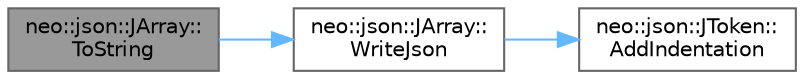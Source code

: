 digraph "neo::json::JArray::ToString"
{
 // LATEX_PDF_SIZE
  bgcolor="transparent";
  edge [fontname=Helvetica,fontsize=10,labelfontname=Helvetica,labelfontsize=10];
  node [fontname=Helvetica,fontsize=10,shape=box,height=0.2,width=0.4];
  rankdir="LR";
  Node1 [id="Node000001",label="neo::json::JArray::\lToString",height=0.2,width=0.4,color="gray40", fillcolor="grey60", style="filled", fontcolor="black",tooltip="Converts this token to a string representation."];
  Node1 -> Node2 [id="edge1_Node000001_Node000002",color="steelblue1",style="solid",tooltip=" "];
  Node2 [id="Node000002",label="neo::json::JArray::\lWriteJson",height=0.2,width=0.4,color="grey40", fillcolor="white", style="filled",URL="$classneo_1_1json_1_1_j_array.html#abe6d4896d45ed810ca0b441ed9b9fdea",tooltip="Writes this token to JSON output."];
  Node2 -> Node3 [id="edge2_Node000002_Node000003",color="steelblue1",style="solid",tooltip=" "];
  Node3 [id="Node000003",label="neo::json::JToken::\lAddIndentation",height=0.2,width=0.4,color="grey40", fillcolor="white", style="filled",URL="$classneo_1_1json_1_1_j_token.html#a1a8e9b1d2fe1b4e1aab211373ad5e42a",tooltip="Helper function to add indentation."];
}
